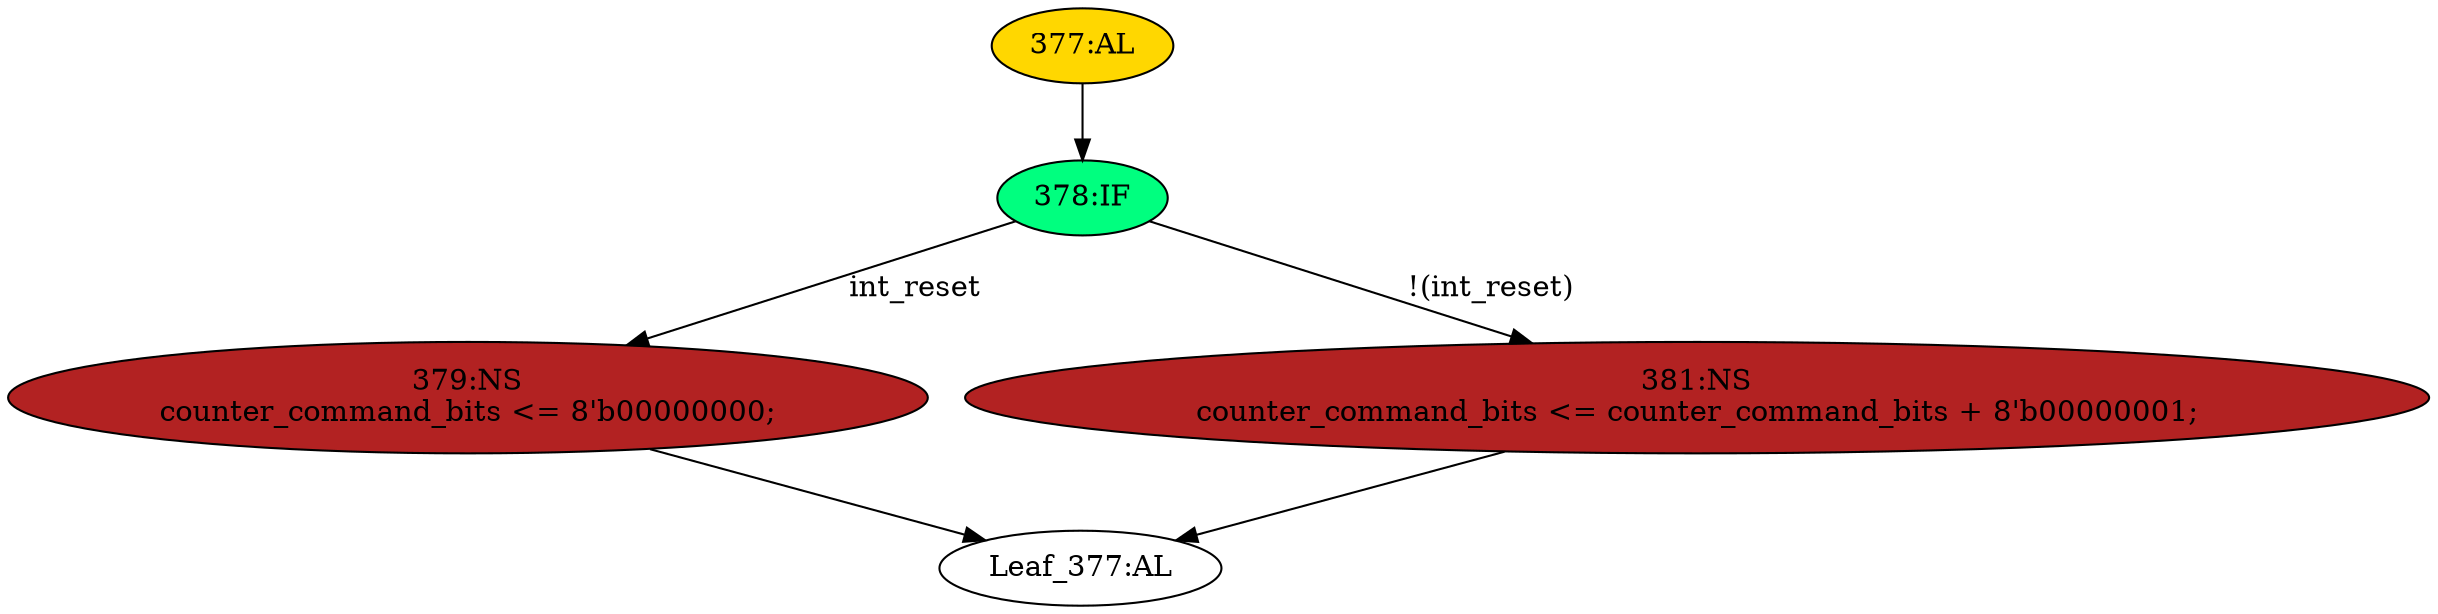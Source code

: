 strict digraph "" {
	node [label="\N"];
	"377:AL"	 [ast="<pyverilog.vparser.ast.Always object at 0x7f1167bd4d10>",
		clk_sens=False,
		fillcolor=gold,
		label="377:AL",
		sens="['clk_mmc', 'int_reset']",
		statements="[]",
		style=filled,
		typ=Always,
		use_var="['counter_command_bits', 'int_reset']"];
	"378:IF"	 [ast="<pyverilog.vparser.ast.IfStatement object at 0x7f1167bd49d0>",
		fillcolor=springgreen,
		label="378:IF",
		statements="[]",
		style=filled,
		typ=IfStatement];
	"377:AL" -> "378:IF"	 [cond="[]",
		lineno=None];
	"379:NS"	 [ast="<pyverilog.vparser.ast.NonblockingSubstitution object at 0x7f11461b38d0>",
		fillcolor=firebrick,
		label="379:NS
counter_command_bits <= 8'b00000000;",
		statements="[<pyverilog.vparser.ast.NonblockingSubstitution object at 0x7f11461b38d0>]",
		style=filled,
		typ=NonblockingSubstitution];
	"Leaf_377:AL"	 [def_var="['counter_command_bits']",
		label="Leaf_377:AL"];
	"379:NS" -> "Leaf_377:AL"	 [cond="[]",
		lineno=None];
	"381:NS"	 [ast="<pyverilog.vparser.ast.NonblockingSubstitution object at 0x7f1167bd4f50>",
		fillcolor=firebrick,
		label="381:NS
counter_command_bits <= counter_command_bits + 8'b00000001;",
		statements="[<pyverilog.vparser.ast.NonblockingSubstitution object at 0x7f1167bd4f50>]",
		style=filled,
		typ=NonblockingSubstitution];
	"381:NS" -> "Leaf_377:AL"	 [cond="[]",
		lineno=None];
	"378:IF" -> "379:NS"	 [cond="['int_reset']",
		label=int_reset,
		lineno=378];
	"378:IF" -> "381:NS"	 [cond="['int_reset']",
		label="!(int_reset)",
		lineno=378];
}
